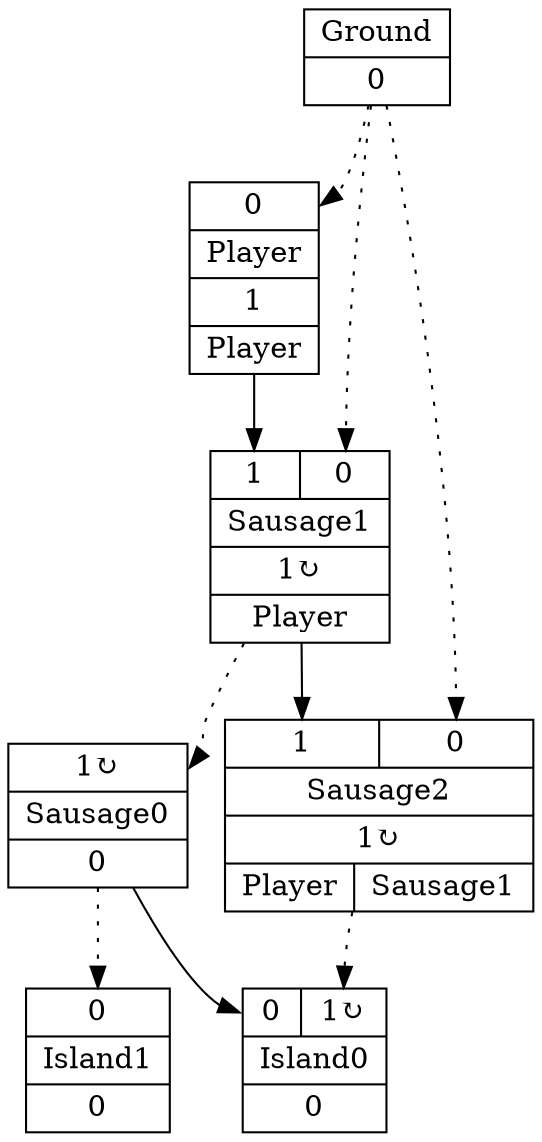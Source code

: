 digraph G {
node [shape=record];
Player[ label ="{{<GroundP>0}|{Player}|<PlayerOUT>1|{Player}}"];
Ground[ label ="{{Ground}|<GroundOUT>0}"];
Sausage1[ label ="{{<Player>1|<GroundP>0}|{Sausage1}|<Sausage1OUT>1&#8635;|{Player}}"];
Sausage0[ label ="{{<Sausage1P>1&#8635;}|{Sausage0}|<Sausage0OUT>0}"];
Sausage2[ label ="{{<Sausage1>1|<GroundP>0}|{Sausage2}|<Sausage2OUT>1&#8635;|{Player|Sausage1}}"];
Island1[ label ="{{<Sausage0P>0}|{Island1}|<Island1OUT>0}"];
Island0[ label ="{{<Sausage0>0|<Sausage2P>1&#8635;}|{Island0}|<Island0OUT>0}"];
	"Ground" -> "Player":GroundP [style=dotted];
	"Player" -> "Sausage1":Player;
	"Ground" -> "Sausage1":GroundP [style=dotted];
	"Sausage1" -> "Sausage0":Sausage1P [style=dotted];
	"Sausage1" -> "Sausage2":Sausage1;
	"Sausage0" -> "Island1":Sausage0P [style=dotted];
	"Sausage0" -> "Island0":Sausage0;
	"Ground" -> "Sausage2":GroundP [style=dotted];
	"Sausage2" -> "Island0":Sausage2P [style=dotted];
}